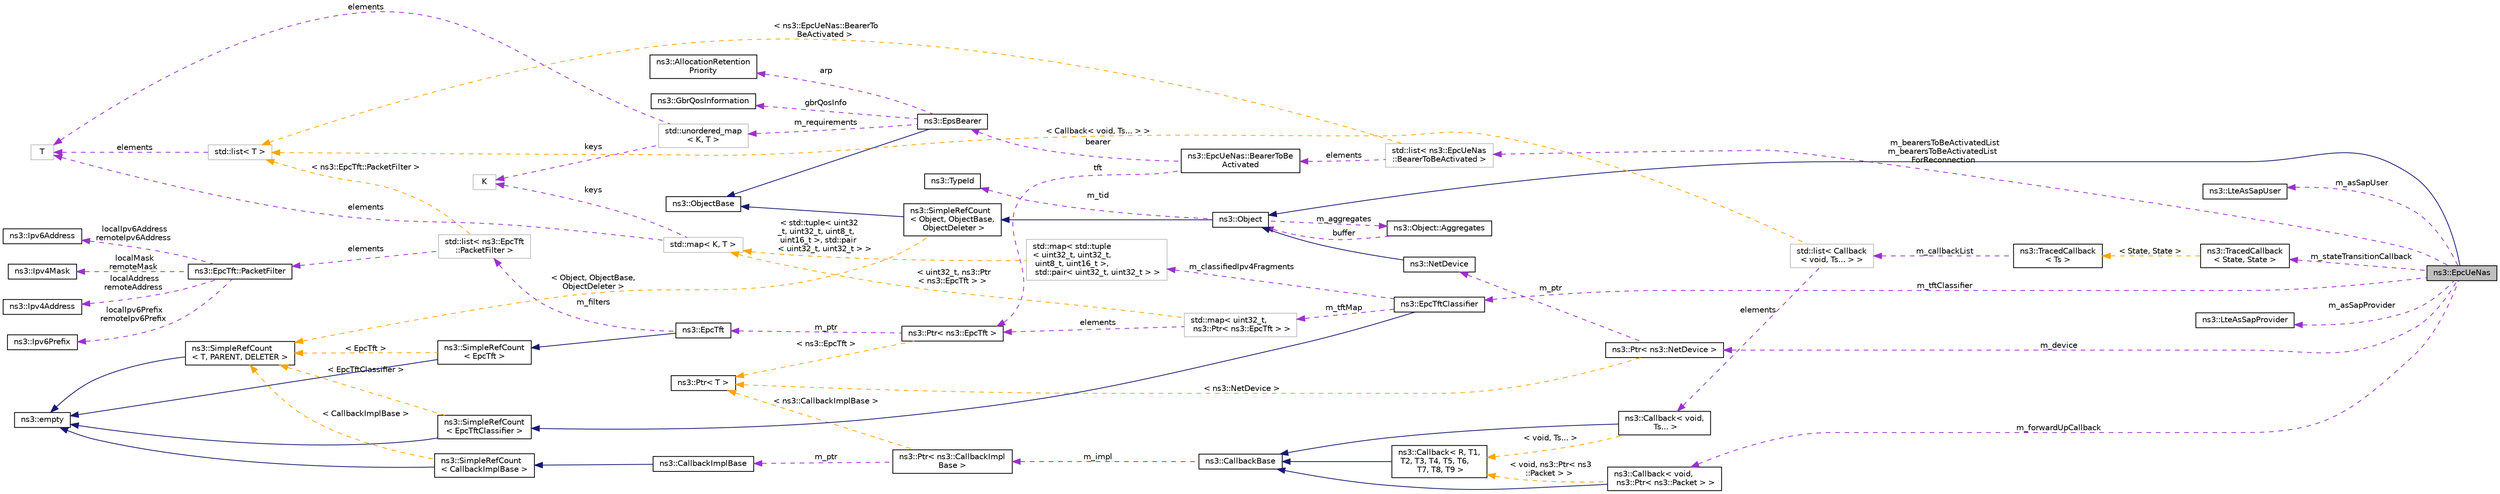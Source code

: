 digraph "ns3::EpcUeNas"
{
 // LATEX_PDF_SIZE
  edge [fontname="Helvetica",fontsize="10",labelfontname="Helvetica",labelfontsize="10"];
  node [fontname="Helvetica",fontsize="10",shape=record];
  rankdir="LR";
  Node1 [label="ns3::EpcUeNas",height=0.2,width=0.4,color="black", fillcolor="grey75", style="filled", fontcolor="black",tooltip=" "];
  Node2 -> Node1 [dir="back",color="midnightblue",fontsize="10",style="solid",fontname="Helvetica"];
  Node2 [label="ns3::Object",height=0.2,width=0.4,color="black", fillcolor="white", style="filled",URL="$classns3_1_1_object.html",tooltip="A base class which provides memory management and object aggregation."];
  Node3 -> Node2 [dir="back",color="midnightblue",fontsize="10",style="solid",fontname="Helvetica"];
  Node3 [label="ns3::SimpleRefCount\l\< Object, ObjectBase,\l ObjectDeleter \>",height=0.2,width=0.4,color="black", fillcolor="white", style="filled",URL="$classns3_1_1_simple_ref_count.html",tooltip=" "];
  Node4 -> Node3 [dir="back",color="midnightblue",fontsize="10",style="solid",fontname="Helvetica"];
  Node4 [label="ns3::ObjectBase",height=0.2,width=0.4,color="black", fillcolor="white", style="filled",URL="$classns3_1_1_object_base.html",tooltip="Anchor the ns-3 type and attribute system."];
  Node5 -> Node3 [dir="back",color="orange",fontsize="10",style="dashed",label=" \< Object, ObjectBase,\l ObjectDeleter \>" ,fontname="Helvetica"];
  Node5 [label="ns3::SimpleRefCount\l\< T, PARENT, DELETER \>",height=0.2,width=0.4,color="black", fillcolor="white", style="filled",URL="$classns3_1_1_simple_ref_count.html",tooltip="A template-based reference counting class."];
  Node6 -> Node5 [dir="back",color="midnightblue",fontsize="10",style="solid",fontname="Helvetica"];
  Node6 [label="ns3::empty",height=0.2,width=0.4,color="black", fillcolor="white", style="filled",URL="$classns3_1_1empty.html",tooltip="make Callback use a separate empty type"];
  Node7 -> Node2 [dir="back",color="darkorchid3",fontsize="10",style="dashed",label=" m_tid" ,fontname="Helvetica"];
  Node7 [label="ns3::TypeId",height=0.2,width=0.4,color="black", fillcolor="white", style="filled",URL="$classns3_1_1_type_id.html",tooltip="a unique identifier for an interface."];
  Node8 -> Node2 [dir="back",color="darkorchid3",fontsize="10",style="dashed",label=" m_aggregates" ,fontname="Helvetica"];
  Node8 [label="ns3::Object::Aggregates",height=0.2,width=0.4,color="black", fillcolor="white", style="filled",URL="$structns3_1_1_object_1_1_aggregates.html",tooltip="The list of Objects aggregated to this one."];
  Node2 -> Node8 [dir="back",color="darkorchid3",fontsize="10",style="dashed",label=" buffer" ,fontname="Helvetica"];
  Node9 -> Node1 [dir="back",color="darkorchid3",fontsize="10",style="dashed",label=" m_asSapUser" ,fontname="Helvetica"];
  Node9 [label="ns3::LteAsSapUser",height=0.2,width=0.4,color="black", fillcolor="white", style="filled",URL="$classns3_1_1_lte_as_sap_user.html",tooltip="This class implements the Access Stratum (AS) Service Access Point (SAP), i.e., the interface between..."];
  Node10 -> Node1 [dir="back",color="darkorchid3",fontsize="10",style="dashed",label=" m_device" ,fontname="Helvetica"];
  Node10 [label="ns3::Ptr\< ns3::NetDevice \>",height=0.2,width=0.4,color="black", fillcolor="white", style="filled",URL="$classns3_1_1_ptr.html",tooltip=" "];
  Node11 -> Node10 [dir="back",color="darkorchid3",fontsize="10",style="dashed",label=" m_ptr" ,fontname="Helvetica"];
  Node11 [label="ns3::NetDevice",height=0.2,width=0.4,color="black", fillcolor="white", style="filled",URL="$classns3_1_1_net_device.html",tooltip="Network layer to device interface."];
  Node2 -> Node11 [dir="back",color="midnightblue",fontsize="10",style="solid",fontname="Helvetica"];
  Node12 -> Node10 [dir="back",color="orange",fontsize="10",style="dashed",label=" \< ns3::NetDevice \>" ,fontname="Helvetica"];
  Node12 [label="ns3::Ptr\< T \>",height=0.2,width=0.4,color="black", fillcolor="white", style="filled",URL="$classns3_1_1_ptr.html",tooltip="Smart pointer class similar to boost::intrusive_ptr."];
  Node13 -> Node1 [dir="back",color="darkorchid3",fontsize="10",style="dashed",label=" m_bearersToBeActivatedList\nm_bearersToBeActivatedList\lForReconnection" ,fontname="Helvetica"];
  Node13 [label="std::list\< ns3::EpcUeNas\l::BearerToBeActivated \>",height=0.2,width=0.4,color="grey75", fillcolor="white", style="filled",tooltip=" "];
  Node14 -> Node13 [dir="back",color="darkorchid3",fontsize="10",style="dashed",label=" elements" ,fontname="Helvetica"];
  Node14 [label="ns3::EpcUeNas::BearerToBe\lActivated",height=0.2,width=0.4,color="black", fillcolor="white", style="filled",URL="$structns3_1_1_epc_ue_nas_1_1_bearer_to_be_activated.html",tooltip="BearerToBeActivated structure."];
  Node15 -> Node14 [dir="back",color="darkorchid3",fontsize="10",style="dashed",label=" tft" ,fontname="Helvetica"];
  Node15 [label="ns3::Ptr\< ns3::EpcTft \>",height=0.2,width=0.4,color="black", fillcolor="white", style="filled",URL="$classns3_1_1_ptr.html",tooltip=" "];
  Node16 -> Node15 [dir="back",color="darkorchid3",fontsize="10",style="dashed",label=" m_ptr" ,fontname="Helvetica"];
  Node16 [label="ns3::EpcTft",height=0.2,width=0.4,color="black", fillcolor="white", style="filled",URL="$classns3_1_1_epc_tft.html",tooltip="This class implements the EPS bearer Traffic Flow Template (TFT), which is the set of all packet filt..."];
  Node17 -> Node16 [dir="back",color="midnightblue",fontsize="10",style="solid",fontname="Helvetica"];
  Node17 [label="ns3::SimpleRefCount\l\< EpcTft \>",height=0.2,width=0.4,color="black", fillcolor="white", style="filled",URL="$classns3_1_1_simple_ref_count.html",tooltip=" "];
  Node6 -> Node17 [dir="back",color="midnightblue",fontsize="10",style="solid",fontname="Helvetica"];
  Node5 -> Node17 [dir="back",color="orange",fontsize="10",style="dashed",label=" \< EpcTft \>" ,fontname="Helvetica"];
  Node18 -> Node16 [dir="back",color="darkorchid3",fontsize="10",style="dashed",label=" m_filters" ,fontname="Helvetica"];
  Node18 [label="std::list\< ns3::EpcTft\l::PacketFilter \>",height=0.2,width=0.4,color="grey75", fillcolor="white", style="filled",tooltip=" "];
  Node19 -> Node18 [dir="back",color="darkorchid3",fontsize="10",style="dashed",label=" elements" ,fontname="Helvetica"];
  Node19 [label="ns3::EpcTft::PacketFilter",height=0.2,width=0.4,color="black", fillcolor="white", style="filled",URL="$structns3_1_1_epc_tft_1_1_packet_filter.html",tooltip="Implement the data structure representing a TrafficFlowTemplate Packet Filter."];
  Node20 -> Node19 [dir="back",color="darkorchid3",fontsize="10",style="dashed",label=" localIpv6Prefix\nremoteIpv6Prefix" ,fontname="Helvetica"];
  Node20 [label="ns3::Ipv6Prefix",height=0.2,width=0.4,color="black", fillcolor="white", style="filled",URL="$classns3_1_1_ipv6_prefix.html",tooltip="Describes an IPv6 prefix."];
  Node21 -> Node19 [dir="back",color="darkorchid3",fontsize="10",style="dashed",label=" localIpv6Address\nremoteIpv6Address" ,fontname="Helvetica"];
  Node21 [label="ns3::Ipv6Address",height=0.2,width=0.4,color="black", fillcolor="white", style="filled",URL="$classns3_1_1_ipv6_address.html",tooltip="Describes an IPv6 address."];
  Node22 -> Node19 [dir="back",color="darkorchid3",fontsize="10",style="dashed",label=" localMask\nremoteMask" ,fontname="Helvetica"];
  Node22 [label="ns3::Ipv4Mask",height=0.2,width=0.4,color="black", fillcolor="white", style="filled",URL="$classns3_1_1_ipv4_mask.html",tooltip="a class to represent an Ipv4 address mask"];
  Node23 -> Node19 [dir="back",color="darkorchid3",fontsize="10",style="dashed",label=" localAddress\nremoteAddress" ,fontname="Helvetica"];
  Node23 [label="ns3::Ipv4Address",height=0.2,width=0.4,color="black", fillcolor="white", style="filled",URL="$classns3_1_1_ipv4_address.html",tooltip="Ipv4 addresses are stored in host order in this class."];
  Node24 -> Node18 [dir="back",color="orange",fontsize="10",style="dashed",label=" \< ns3::EpcTft::PacketFilter \>" ,fontname="Helvetica"];
  Node24 [label="std::list\< T \>",height=0.2,width=0.4,color="grey75", fillcolor="white", style="filled",tooltip=" "];
  Node25 -> Node24 [dir="back",color="darkorchid3",fontsize="10",style="dashed",label=" elements" ,fontname="Helvetica"];
  Node25 [label="T",height=0.2,width=0.4,color="grey75", fillcolor="white", style="filled",tooltip=" "];
  Node12 -> Node15 [dir="back",color="orange",fontsize="10",style="dashed",label=" \< ns3::EpcTft \>" ,fontname="Helvetica"];
  Node26 -> Node14 [dir="back",color="darkorchid3",fontsize="10",style="dashed",label=" bearer" ,fontname="Helvetica"];
  Node26 [label="ns3::EpsBearer",height=0.2,width=0.4,color="black", fillcolor="white", style="filled",URL="$classns3_1_1_eps_bearer.html",tooltip="This class contains the specification of EPS Bearers."];
  Node4 -> Node26 [dir="back",color="midnightblue",fontsize="10",style="solid",fontname="Helvetica"];
  Node27 -> Node26 [dir="back",color="darkorchid3",fontsize="10",style="dashed",label=" arp" ,fontname="Helvetica"];
  Node27 [label="ns3::AllocationRetention\lPriority",height=0.2,width=0.4,color="black", fillcolor="white", style="filled",URL="$structns3_1_1_allocation_retention_priority.html",tooltip="3GPP 23.203 Section 6.1.7.3 Allocation and Retention Priority characteristics"];
  Node28 -> Node26 [dir="back",color="darkorchid3",fontsize="10",style="dashed",label=" gbrQosInfo" ,fontname="Helvetica"];
  Node28 [label="ns3::GbrQosInformation",height=0.2,width=0.4,color="black", fillcolor="white", style="filled",URL="$structns3_1_1_gbr_qos_information.html",tooltip="3GPP TS 36.413 9.2.1.18 GBR QoS Information"];
  Node29 -> Node26 [dir="back",color="darkorchid3",fontsize="10",style="dashed",label=" m_requirements" ,fontname="Helvetica"];
  Node29 [label="std::unordered_map\l\< K, T \>",height=0.2,width=0.4,color="grey75", fillcolor="white", style="filled",tooltip=" "];
  Node30 -> Node29 [dir="back",color="darkorchid3",fontsize="10",style="dashed",label=" keys" ,fontname="Helvetica"];
  Node30 [label="K",height=0.2,width=0.4,color="grey75", fillcolor="white", style="filled",tooltip=" "];
  Node25 -> Node29 [dir="back",color="darkorchid3",fontsize="10",style="dashed",label=" elements" ,fontname="Helvetica"];
  Node24 -> Node13 [dir="back",color="orange",fontsize="10",style="dashed",label=" \< ns3::EpcUeNas::BearerTo\lBeActivated \>" ,fontname="Helvetica"];
  Node31 -> Node1 [dir="back",color="darkorchid3",fontsize="10",style="dashed",label=" m_forwardUpCallback" ,fontname="Helvetica"];
  Node31 [label="ns3::Callback\< void,\l ns3::Ptr\< ns3::Packet \> \>",height=0.2,width=0.4,color="black", fillcolor="white", style="filled",URL="$classns3_1_1_callback.html",tooltip=" "];
  Node32 -> Node31 [dir="back",color="midnightblue",fontsize="10",style="solid",fontname="Helvetica"];
  Node32 [label="ns3::CallbackBase",height=0.2,width=0.4,color="black", fillcolor="white", style="filled",URL="$classns3_1_1_callback_base.html",tooltip="Base class for Callback class."];
  Node33 -> Node32 [dir="back",color="darkorchid3",fontsize="10",style="dashed",label=" m_impl" ,fontname="Helvetica"];
  Node33 [label="ns3::Ptr\< ns3::CallbackImpl\lBase \>",height=0.2,width=0.4,color="black", fillcolor="white", style="filled",URL="$classns3_1_1_ptr.html",tooltip=" "];
  Node34 -> Node33 [dir="back",color="darkorchid3",fontsize="10",style="dashed",label=" m_ptr" ,fontname="Helvetica"];
  Node34 [label="ns3::CallbackImplBase",height=0.2,width=0.4,color="black", fillcolor="white", style="filled",URL="$classns3_1_1_callback_impl_base.html",tooltip="Abstract base class for CallbackImpl Provides reference counting and equality test."];
  Node35 -> Node34 [dir="back",color="midnightblue",fontsize="10",style="solid",fontname="Helvetica"];
  Node35 [label="ns3::SimpleRefCount\l\< CallbackImplBase \>",height=0.2,width=0.4,color="black", fillcolor="white", style="filled",URL="$classns3_1_1_simple_ref_count.html",tooltip=" "];
  Node6 -> Node35 [dir="back",color="midnightblue",fontsize="10",style="solid",fontname="Helvetica"];
  Node5 -> Node35 [dir="back",color="orange",fontsize="10",style="dashed",label=" \< CallbackImplBase \>" ,fontname="Helvetica"];
  Node12 -> Node33 [dir="back",color="orange",fontsize="10",style="dashed",label=" \< ns3::CallbackImplBase \>" ,fontname="Helvetica"];
  Node36 -> Node31 [dir="back",color="orange",fontsize="10",style="dashed",label=" \< void, ns3::Ptr\< ns3\l::Packet \> \>" ,fontname="Helvetica"];
  Node36 [label="ns3::Callback\< R, T1,\l T2, T3, T4, T5, T6,\l T7, T8, T9 \>",height=0.2,width=0.4,color="black", fillcolor="white", style="filled",URL="$classns3_1_1_callback.html",tooltip="Callback template class."];
  Node32 -> Node36 [dir="back",color="midnightblue",fontsize="10",style="solid",fontname="Helvetica"];
  Node37 -> Node1 [dir="back",color="darkorchid3",fontsize="10",style="dashed",label=" m_asSapProvider" ,fontname="Helvetica"];
  Node37 [label="ns3::LteAsSapProvider",height=0.2,width=0.4,color="black", fillcolor="white", style="filled",URL="$classns3_1_1_lte_as_sap_provider.html",tooltip="This class implements the Access Stratum (AS) Service Access Point (SAP), i.e., the interface between..."];
  Node38 -> Node1 [dir="back",color="darkorchid3",fontsize="10",style="dashed",label=" m_tftClassifier" ,fontname="Helvetica"];
  Node38 [label="ns3::EpcTftClassifier",height=0.2,width=0.4,color="black", fillcolor="white", style="filled",URL="$classns3_1_1_epc_tft_classifier.html",tooltip="classifies IP packets according to Traffic Flow Templates (TFTs)"];
  Node39 -> Node38 [dir="back",color="midnightblue",fontsize="10",style="solid",fontname="Helvetica"];
  Node39 [label="ns3::SimpleRefCount\l\< EpcTftClassifier \>",height=0.2,width=0.4,color="black", fillcolor="white", style="filled",URL="$classns3_1_1_simple_ref_count.html",tooltip=" "];
  Node6 -> Node39 [dir="back",color="midnightblue",fontsize="10",style="solid",fontname="Helvetica"];
  Node5 -> Node39 [dir="back",color="orange",fontsize="10",style="dashed",label=" \< EpcTftClassifier \>" ,fontname="Helvetica"];
  Node40 -> Node38 [dir="back",color="darkorchid3",fontsize="10",style="dashed",label=" m_tftMap" ,fontname="Helvetica"];
  Node40 [label="std::map\< uint32_t,\l ns3::Ptr\< ns3::EpcTft \> \>",height=0.2,width=0.4,color="grey75", fillcolor="white", style="filled",tooltip=" "];
  Node15 -> Node40 [dir="back",color="darkorchid3",fontsize="10",style="dashed",label=" elements" ,fontname="Helvetica"];
  Node41 -> Node40 [dir="back",color="orange",fontsize="10",style="dashed",label=" \< uint32_t, ns3::Ptr\l\< ns3::EpcTft \> \>" ,fontname="Helvetica"];
  Node41 [label="std::map\< K, T \>",height=0.2,width=0.4,color="grey75", fillcolor="white", style="filled",tooltip=" "];
  Node30 -> Node41 [dir="back",color="darkorchid3",fontsize="10",style="dashed",label=" keys" ,fontname="Helvetica"];
  Node25 -> Node41 [dir="back",color="darkorchid3",fontsize="10",style="dashed",label=" elements" ,fontname="Helvetica"];
  Node42 -> Node38 [dir="back",color="darkorchid3",fontsize="10",style="dashed",label=" m_classifiedIpv4Fragments" ,fontname="Helvetica"];
  Node42 [label="std::map\< std::tuple\l\< uint32_t, uint32_t,\l uint8_t, uint16_t \>,\l std::pair\< uint32_t, uint32_t \> \>",height=0.2,width=0.4,color="grey75", fillcolor="white", style="filled",tooltip=" "];
  Node41 -> Node42 [dir="back",color="orange",fontsize="10",style="dashed",label=" \< std::tuple\< uint32\l_t, uint32_t, uint8_t,\l uint16_t \>, std::pair\l\< uint32_t, uint32_t \> \>" ,fontname="Helvetica"];
  Node43 -> Node1 [dir="back",color="darkorchid3",fontsize="10",style="dashed",label=" m_stateTransitionCallback" ,fontname="Helvetica"];
  Node43 [label="ns3::TracedCallback\l\< State, State \>",height=0.2,width=0.4,color="black", fillcolor="white", style="filled",URL="$classns3_1_1_traced_callback.html",tooltip=" "];
  Node44 -> Node43 [dir="back",color="orange",fontsize="10",style="dashed",label=" \< State, State \>" ,fontname="Helvetica"];
  Node44 [label="ns3::TracedCallback\l\< Ts \>",height=0.2,width=0.4,color="black", fillcolor="white", style="filled",URL="$classns3_1_1_traced_callback.html",tooltip="Forward calls to a chain of Callback."];
  Node45 -> Node44 [dir="back",color="darkorchid3",fontsize="10",style="dashed",label=" m_callbackList" ,fontname="Helvetica"];
  Node45 [label="std::list\< Callback\l\< void, Ts... \> \>",height=0.2,width=0.4,color="grey75", fillcolor="white", style="filled",tooltip=" "];
  Node46 -> Node45 [dir="back",color="darkorchid3",fontsize="10",style="dashed",label=" elements" ,fontname="Helvetica"];
  Node46 [label="ns3::Callback\< void,\l Ts... \>",height=0.2,width=0.4,color="black", fillcolor="white", style="filled",URL="$classns3_1_1_callback.html",tooltip=" "];
  Node32 -> Node46 [dir="back",color="midnightblue",fontsize="10",style="solid",fontname="Helvetica"];
  Node36 -> Node46 [dir="back",color="orange",fontsize="10",style="dashed",label=" \< void, Ts... \>" ,fontname="Helvetica"];
  Node24 -> Node45 [dir="back",color="orange",fontsize="10",style="dashed",label=" \< Callback\< void, Ts... \> \>" ,fontname="Helvetica"];
}
